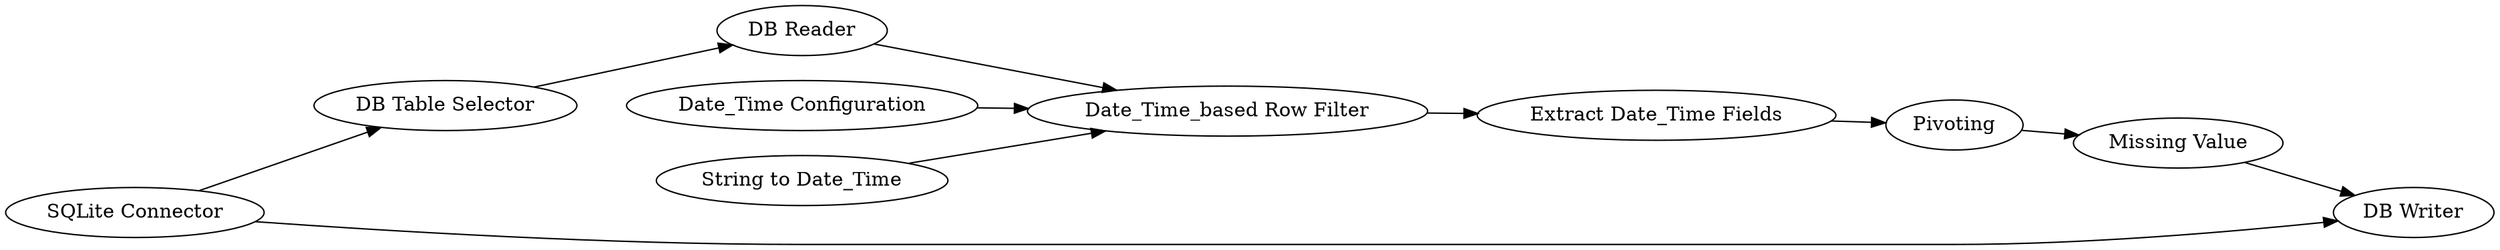 digraph {
	2 [label="DB Table Selector"]
	3 [label="DB Reader"]
	1189 [label="SQLite Connector"]
	1190 [label="Date_Time Configuration"]
	1191 [label="Date_Time_based Row Filter"]
	1194 [label="String to Date_Time"]
	1195 [label="Extract Date_Time Fields"]
	1196 [label=Pivoting]
	1197 [label="Missing Value"]
	1199 [label="DB Writer"]
	1191 -> 1195
	1194 -> 1191
	1195 -> 1196
	1196 -> 1197
	2 -> 3
	3 -> 1191
	1189 -> 2
	1189 -> 1199
	1190 -> 1191
	1197 -> 1199
	rankdir=LR
}
